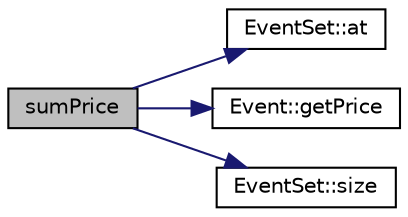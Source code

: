 digraph "sumPrice"
{
 // LATEX_PDF_SIZE
  edge [fontname="Helvetica",fontsize="10",labelfontname="Helvetica",labelfontsize="10"];
  node [fontname="Helvetica",fontsize="10",shape=record];
  rankdir="LR";
  Node1 [label="sumPrice",height=0.2,width=0.4,color="black", fillcolor="grey75", style="filled", fontcolor="black",tooltip="It Computes the total sum for price, on the complete EventSet."];
  Node1 -> Node2 [color="midnightblue",fontsize="10",style="solid",fontname="Helvetica"];
  Node2 [label="EventSet::at",height=0.2,width=0.4,color="black", fillcolor="white", style="filled",URL="$classEventSet.html#ab8ac311a6121981191ce61d505cc069f",tooltip="get the event in a position selected, for consulting"];
  Node1 -> Node3 [color="midnightblue",fontsize="10",style="solid",fontname="Helvetica"];
  Node3 [label="Event::getPrice",height=0.2,width=0.4,color="black", fillcolor="white", style="filled",URL="$classEvent.html#a9ba1e8107abdbd879d00663daf64fd70",tooltip="It gives the Prcies of the event."];
  Node1 -> Node4 [color="midnightblue",fontsize="10",style="solid",fontname="Helvetica"];
  Node4 [label="EventSet::size",height=0.2,width=0.4,color="black", fillcolor="white", style="filled",URL="$classEventSet.html#afa17cf8b71961fe1bab9ae5bc7f4963d",tooltip="Returns the number of events stored."];
}
